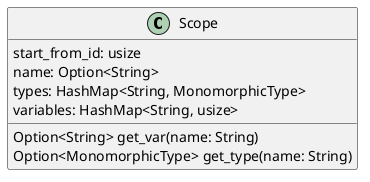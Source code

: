 @startuml
'https://plantuml.com/class-diagram

class Scope {
    start_from_id: usize
    name: Option<String>
    types: HashMap<String, MonomorphicType>
    variables: HashMap<String, usize>

    Option<String> get_var(name: String)
    Option<MonomorphicType> get_type(name: String)
}

@enduml